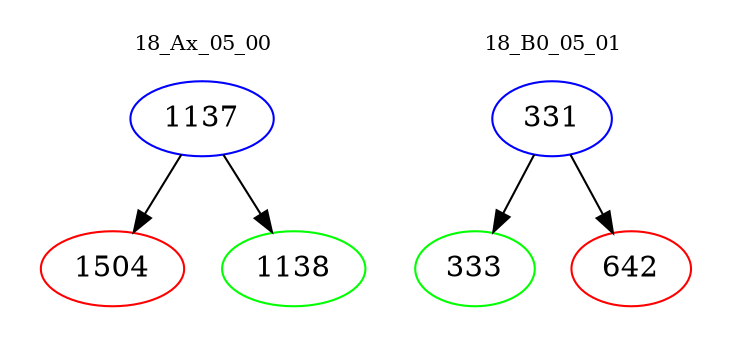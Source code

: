digraph{
subgraph cluster_0 {
color = white
label = "18_Ax_05_00";
fontsize=10;
T0_1137 [label="1137", color="blue"]
T0_1137 -> T0_1504 [color="black"]
T0_1504 [label="1504", color="red"]
T0_1137 -> T0_1138 [color="black"]
T0_1138 [label="1138", color="green"]
}
subgraph cluster_1 {
color = white
label = "18_B0_05_01";
fontsize=10;
T1_331 [label="331", color="blue"]
T1_331 -> T1_333 [color="black"]
T1_333 [label="333", color="green"]
T1_331 -> T1_642 [color="black"]
T1_642 [label="642", color="red"]
}
}
